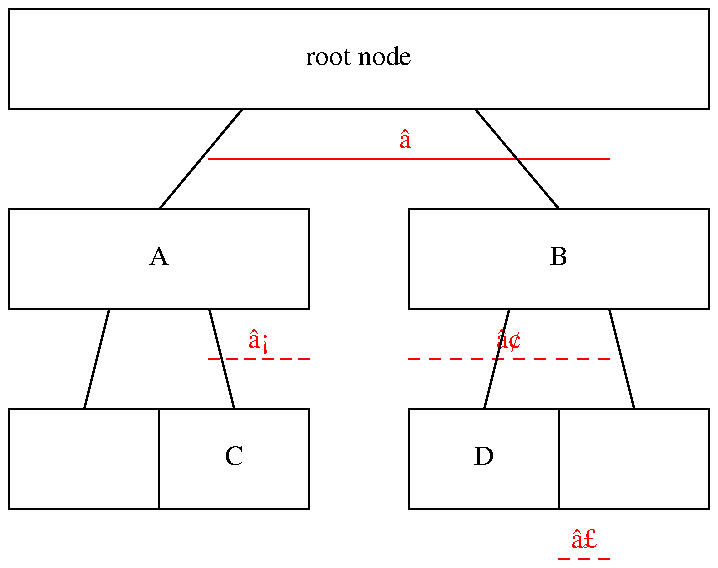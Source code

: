 .PS
A11: box
A12: box "C"
move
B11: box "D"
B12: box

move to A11.w
move up
move
right
A1: box "A" width 1.5
move
B1: box "B" width 1.5

move to A1.w
move up
move
right
A: box "root node" width 3.5

move to 1/2 <A.sw, A1.nw>
right
move 1
line 2 "①" "" color "red"

move to 1/2 <A1.sw, A11.nw>
right
move 1
line 0.5 "②" "" color "red" dashed
move
line 1 "③" "" color "red" dashed

move down
move
left
line 0.25 "④" "" color "red" dashed

line from 1/3 <A.sw, A.se> to A1.n
line from 2/3 <A.sw, A.se> to B1.n
line from 1/3 <A1.sw, A1.se> to A11.n
line from 2/3 <A1.sw, A1.se> to A12.n
line from 1/3 <B1.sw, B1.se> to B11.n
line from 2/3 <B1.sw, B1.se> to B12.n
.PE
